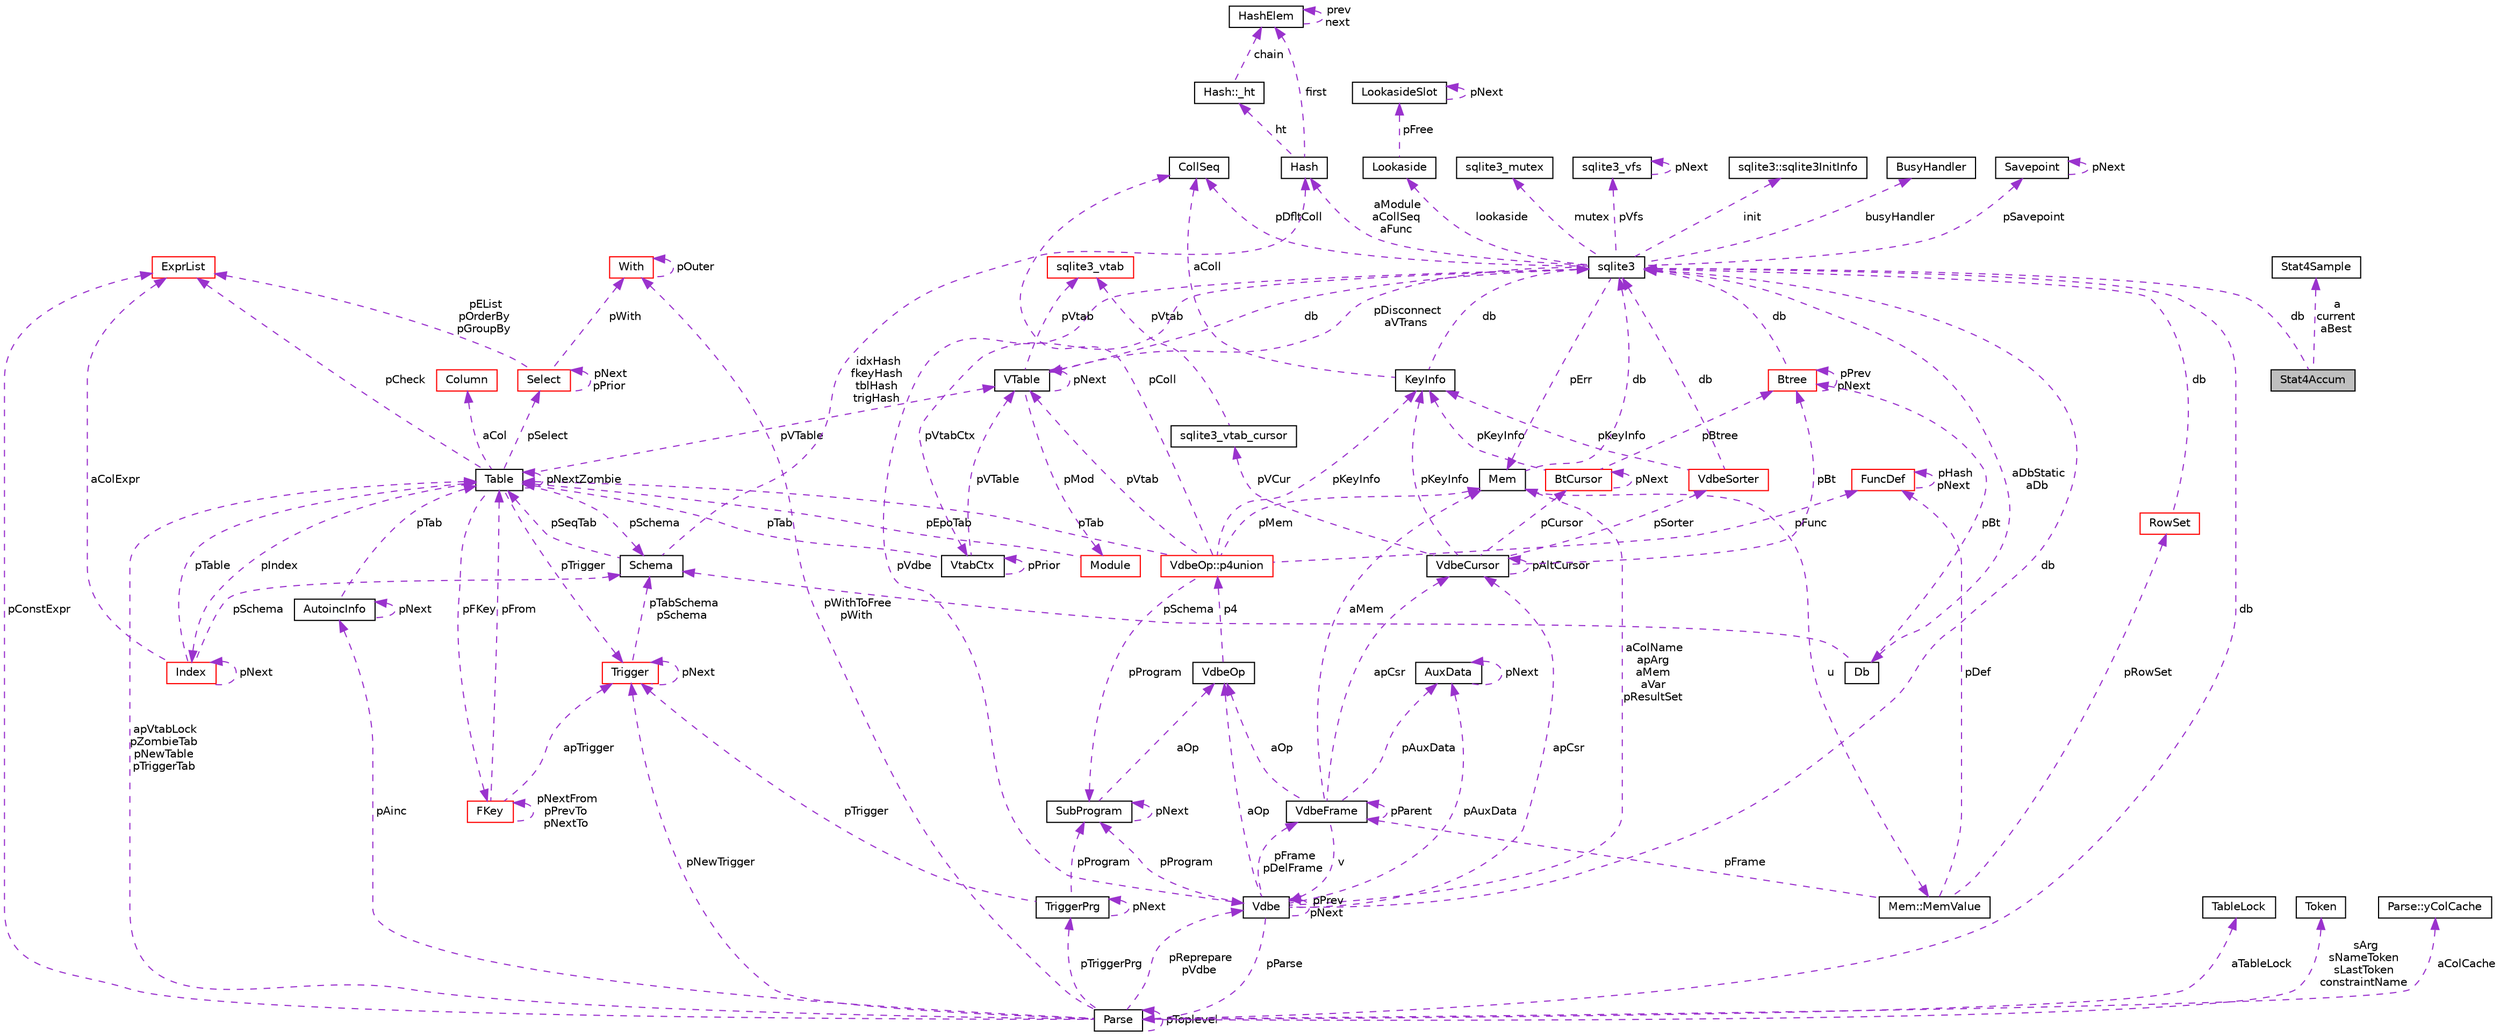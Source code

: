 digraph "Stat4Accum"
{
  edge [fontname="Helvetica",fontsize="10",labelfontname="Helvetica",labelfontsize="10"];
  node [fontname="Helvetica",fontsize="10",shape=record];
  Node1 [label="Stat4Accum",height=0.2,width=0.4,color="black", fillcolor="grey75", style="filled", fontcolor="black"];
  Node2 -> Node1 [dir="back",color="darkorchid3",fontsize="10",style="dashed",label=" db" ,fontname="Helvetica"];
  Node2 [label="sqlite3",height=0.2,width=0.4,color="black", fillcolor="white", style="filled",URL="$structsqlite3.html"];
  Node3 -> Node2 [dir="back",color="darkorchid3",fontsize="10",style="dashed",label=" pErr" ,fontname="Helvetica"];
  Node3 [label="Mem",height=0.2,width=0.4,color="black", fillcolor="white", style="filled",URL="$structMem.html"];
  Node4 -> Node3 [dir="back",color="darkorchid3",fontsize="10",style="dashed",label=" u" ,fontname="Helvetica"];
  Node4 [label="Mem::MemValue",height=0.2,width=0.4,color="black", fillcolor="white", style="filled",URL="$unionMem_1_1MemValue.html"];
  Node5 -> Node4 [dir="back",color="darkorchid3",fontsize="10",style="dashed",label=" pFrame" ,fontname="Helvetica"];
  Node5 [label="VdbeFrame",height=0.2,width=0.4,color="black", fillcolor="white", style="filled",URL="$structVdbeFrame.html"];
  Node3 -> Node5 [dir="back",color="darkorchid3",fontsize="10",style="dashed",label=" aMem" ,fontname="Helvetica"];
  Node6 -> Node5 [dir="back",color="darkorchid3",fontsize="10",style="dashed",label=" v" ,fontname="Helvetica"];
  Node6 [label="Vdbe",height=0.2,width=0.4,color="black", fillcolor="white", style="filled",URL="$structVdbe.html"];
  Node3 -> Node6 [dir="back",color="darkorchid3",fontsize="10",style="dashed",label=" aColName\napArg\naMem\naVar\npResultSet" ,fontname="Helvetica"];
  Node6 -> Node6 [dir="back",color="darkorchid3",fontsize="10",style="dashed",label=" pPrev\npNext" ,fontname="Helvetica"];
  Node2 -> Node6 [dir="back",color="darkorchid3",fontsize="10",style="dashed",label=" db" ,fontname="Helvetica"];
  Node5 -> Node6 [dir="back",color="darkorchid3",fontsize="10",style="dashed",label=" pFrame\npDelFrame" ,fontname="Helvetica"];
  Node7 -> Node6 [dir="back",color="darkorchid3",fontsize="10",style="dashed",label=" pAuxData" ,fontname="Helvetica"];
  Node7 [label="AuxData",height=0.2,width=0.4,color="black", fillcolor="white", style="filled",URL="$structAuxData.html"];
  Node7 -> Node7 [dir="back",color="darkorchid3",fontsize="10",style="dashed",label=" pNext" ,fontname="Helvetica"];
  Node8 -> Node6 [dir="back",color="darkorchid3",fontsize="10",style="dashed",label=" pProgram" ,fontname="Helvetica"];
  Node8 [label="SubProgram",height=0.2,width=0.4,color="black", fillcolor="white", style="filled",URL="$structSubProgram.html"];
  Node8 -> Node8 [dir="back",color="darkorchid3",fontsize="10",style="dashed",label=" pNext" ,fontname="Helvetica"];
  Node9 -> Node8 [dir="back",color="darkorchid3",fontsize="10",style="dashed",label=" aOp" ,fontname="Helvetica"];
  Node9 [label="VdbeOp",height=0.2,width=0.4,color="black", fillcolor="white", style="filled",URL="$structVdbeOp.html"];
  Node10 -> Node9 [dir="back",color="darkorchid3",fontsize="10",style="dashed",label=" p4" ,fontname="Helvetica"];
  Node10 [label="VdbeOp::p4union",height=0.2,width=0.4,color="red", fillcolor="white", style="filled",URL="$unionVdbeOp_1_1p4union.html"];
  Node3 -> Node10 [dir="back",color="darkorchid3",fontsize="10",style="dashed",label=" pMem" ,fontname="Helvetica"];
  Node11 -> Node10 [dir="back",color="darkorchid3",fontsize="10",style="dashed",label=" pColl" ,fontname="Helvetica"];
  Node11 [label="CollSeq",height=0.2,width=0.4,color="black", fillcolor="white", style="filled",URL="$structCollSeq.html"];
  Node12 -> Node10 [dir="back",color="darkorchid3",fontsize="10",style="dashed",label=" pVtab" ,fontname="Helvetica"];
  Node12 [label="VTable",height=0.2,width=0.4,color="black", fillcolor="white", style="filled",URL="$structVTable.html"];
  Node2 -> Node12 [dir="back",color="darkorchid3",fontsize="10",style="dashed",label=" db" ,fontname="Helvetica"];
  Node12 -> Node12 [dir="back",color="darkorchid3",fontsize="10",style="dashed",label=" pNext" ,fontname="Helvetica"];
  Node13 -> Node12 [dir="back",color="darkorchid3",fontsize="10",style="dashed",label=" pMod" ,fontname="Helvetica"];
  Node13 [label="Module",height=0.2,width=0.4,color="red", fillcolor="white", style="filled",URL="$structModule.html"];
  Node14 -> Node13 [dir="back",color="darkorchid3",fontsize="10",style="dashed",label=" pEpoTab" ,fontname="Helvetica"];
  Node14 [label="Table",height=0.2,width=0.4,color="black", fillcolor="white", style="filled",URL="$structTable.html"];
  Node15 -> Node14 [dir="back",color="darkorchid3",fontsize="10",style="dashed",label=" pSchema" ,fontname="Helvetica"];
  Node15 [label="Schema",height=0.2,width=0.4,color="black", fillcolor="white", style="filled",URL="$structSchema.html"];
  Node14 -> Node15 [dir="back",color="darkorchid3",fontsize="10",style="dashed",label=" pSeqTab" ,fontname="Helvetica"];
  Node16 -> Node15 [dir="back",color="darkorchid3",fontsize="10",style="dashed",label=" idxHash\nfkeyHash\ntblHash\ntrigHash" ,fontname="Helvetica"];
  Node16 [label="Hash",height=0.2,width=0.4,color="black", fillcolor="white", style="filled",URL="$structHash.html"];
  Node17 -> Node16 [dir="back",color="darkorchid3",fontsize="10",style="dashed",label=" ht" ,fontname="Helvetica"];
  Node17 [label="Hash::_ht",height=0.2,width=0.4,color="black", fillcolor="white", style="filled",URL="$structHash_1_1__ht.html"];
  Node18 -> Node17 [dir="back",color="darkorchid3",fontsize="10",style="dashed",label=" chain" ,fontname="Helvetica"];
  Node18 [label="HashElem",height=0.2,width=0.4,color="black", fillcolor="white", style="filled",URL="$structHashElem.html"];
  Node18 -> Node18 [dir="back",color="darkorchid3",fontsize="10",style="dashed",label=" prev\nnext" ,fontname="Helvetica"];
  Node18 -> Node16 [dir="back",color="darkorchid3",fontsize="10",style="dashed",label=" first" ,fontname="Helvetica"];
  Node19 -> Node14 [dir="back",color="darkorchid3",fontsize="10",style="dashed",label=" aCol" ,fontname="Helvetica"];
  Node19 [label="Column",height=0.2,width=0.4,color="red", fillcolor="white", style="filled",URL="$structColumn.html"];
  Node20 -> Node14 [dir="back",color="darkorchid3",fontsize="10",style="dashed",label=" pFKey" ,fontname="Helvetica"];
  Node20 [label="FKey",height=0.2,width=0.4,color="red", fillcolor="white", style="filled",URL="$structFKey.html"];
  Node20 -> Node20 [dir="back",color="darkorchid3",fontsize="10",style="dashed",label=" pNextFrom\npPrevTo\npNextTo" ,fontname="Helvetica"];
  Node14 -> Node20 [dir="back",color="darkorchid3",fontsize="10",style="dashed",label=" pFrom" ,fontname="Helvetica"];
  Node21 -> Node20 [dir="back",color="darkorchid3",fontsize="10",style="dashed",label=" apTrigger" ,fontname="Helvetica"];
  Node21 [label="Trigger",height=0.2,width=0.4,color="red", fillcolor="white", style="filled",URL="$structTrigger.html"];
  Node15 -> Node21 [dir="back",color="darkorchid3",fontsize="10",style="dashed",label=" pTabSchema\npSchema" ,fontname="Helvetica"];
  Node21 -> Node21 [dir="back",color="darkorchid3",fontsize="10",style="dashed",label=" pNext" ,fontname="Helvetica"];
  Node12 -> Node14 [dir="back",color="darkorchid3",fontsize="10",style="dashed",label=" pVTable" ,fontname="Helvetica"];
  Node14 -> Node14 [dir="back",color="darkorchid3",fontsize="10",style="dashed",label=" pNextZombie" ,fontname="Helvetica"];
  Node21 -> Node14 [dir="back",color="darkorchid3",fontsize="10",style="dashed",label=" pTrigger" ,fontname="Helvetica"];
  Node22 -> Node14 [dir="back",color="darkorchid3",fontsize="10",style="dashed",label=" pSelect" ,fontname="Helvetica"];
  Node22 [label="Select",height=0.2,width=0.4,color="red", fillcolor="white", style="filled",URL="$structSelect.html"];
  Node23 -> Node22 [dir="back",color="darkorchid3",fontsize="10",style="dashed",label=" pWith" ,fontname="Helvetica"];
  Node23 [label="With",height=0.2,width=0.4,color="red", fillcolor="white", style="filled",URL="$structWith.html"];
  Node23 -> Node23 [dir="back",color="darkorchid3",fontsize="10",style="dashed",label=" pOuter" ,fontname="Helvetica"];
  Node22 -> Node22 [dir="back",color="darkorchid3",fontsize="10",style="dashed",label=" pNext\npPrior" ,fontname="Helvetica"];
  Node24 -> Node22 [dir="back",color="darkorchid3",fontsize="10",style="dashed",label=" pEList\npOrderBy\npGroupBy" ,fontname="Helvetica"];
  Node24 [label="ExprList",height=0.2,width=0.4,color="red", fillcolor="white", style="filled",URL="$structExprList.html"];
  Node24 -> Node14 [dir="back",color="darkorchid3",fontsize="10",style="dashed",label=" pCheck" ,fontname="Helvetica"];
  Node25 -> Node14 [dir="back",color="darkorchid3",fontsize="10",style="dashed",label=" pIndex" ,fontname="Helvetica"];
  Node25 [label="Index",height=0.2,width=0.4,color="red", fillcolor="white", style="filled",URL="$structIndex.html"];
  Node15 -> Node25 [dir="back",color="darkorchid3",fontsize="10",style="dashed",label=" pSchema" ,fontname="Helvetica"];
  Node14 -> Node25 [dir="back",color="darkorchid3",fontsize="10",style="dashed",label=" pTable" ,fontname="Helvetica"];
  Node24 -> Node25 [dir="back",color="darkorchid3",fontsize="10",style="dashed",label=" aColExpr" ,fontname="Helvetica"];
  Node25 -> Node25 [dir="back",color="darkorchid3",fontsize="10",style="dashed",label=" pNext" ,fontname="Helvetica"];
  Node26 -> Node12 [dir="back",color="darkorchid3",fontsize="10",style="dashed",label=" pVtab" ,fontname="Helvetica"];
  Node26 [label="sqlite3_vtab",height=0.2,width=0.4,color="red", fillcolor="white", style="filled",URL="$structsqlite3__vtab.html"];
  Node14 -> Node10 [dir="back",color="darkorchid3",fontsize="10",style="dashed",label=" pTab" ,fontname="Helvetica"];
  Node8 -> Node10 [dir="back",color="darkorchid3",fontsize="10",style="dashed",label=" pProgram" ,fontname="Helvetica"];
  Node27 -> Node10 [dir="back",color="darkorchid3",fontsize="10",style="dashed",label=" pKeyInfo" ,fontname="Helvetica"];
  Node27 [label="KeyInfo",height=0.2,width=0.4,color="black", fillcolor="white", style="filled",URL="$structKeyInfo.html"];
  Node2 -> Node27 [dir="back",color="darkorchid3",fontsize="10",style="dashed",label=" db" ,fontname="Helvetica"];
  Node11 -> Node27 [dir="back",color="darkorchid3",fontsize="10",style="dashed",label=" aColl" ,fontname="Helvetica"];
  Node28 -> Node10 [dir="back",color="darkorchid3",fontsize="10",style="dashed",label=" pFunc" ,fontname="Helvetica"];
  Node28 [label="FuncDef",height=0.2,width=0.4,color="red", fillcolor="white", style="filled",URL="$structFuncDef.html"];
  Node28 -> Node28 [dir="back",color="darkorchid3",fontsize="10",style="dashed",label=" pHash\npNext" ,fontname="Helvetica"];
  Node29 -> Node6 [dir="back",color="darkorchid3",fontsize="10",style="dashed",label=" apCsr" ,fontname="Helvetica"];
  Node29 [label="VdbeCursor",height=0.2,width=0.4,color="black", fillcolor="white", style="filled",URL="$structVdbeCursor.html"];
  Node30 -> Node29 [dir="back",color="darkorchid3",fontsize="10",style="dashed",label=" pCursor" ,fontname="Helvetica"];
  Node30 [label="BtCursor",height=0.2,width=0.4,color="red", fillcolor="white", style="filled",URL="$structBtCursor.html"];
  Node30 -> Node30 [dir="back",color="darkorchid3",fontsize="10",style="dashed",label=" pNext" ,fontname="Helvetica"];
  Node27 -> Node30 [dir="back",color="darkorchid3",fontsize="10",style="dashed",label=" pKeyInfo" ,fontname="Helvetica"];
  Node31 -> Node30 [dir="back",color="darkorchid3",fontsize="10",style="dashed",label=" pBtree" ,fontname="Helvetica"];
  Node31 [label="Btree",height=0.2,width=0.4,color="red", fillcolor="white", style="filled",URL="$structBtree.html"];
  Node2 -> Node31 [dir="back",color="darkorchid3",fontsize="10",style="dashed",label=" db" ,fontname="Helvetica"];
  Node31 -> Node31 [dir="back",color="darkorchid3",fontsize="10",style="dashed",label=" pPrev\npNext" ,fontname="Helvetica"];
  Node32 -> Node29 [dir="back",color="darkorchid3",fontsize="10",style="dashed",label=" pVCur" ,fontname="Helvetica"];
  Node32 [label="sqlite3_vtab_cursor",height=0.2,width=0.4,color="black", fillcolor="white", style="filled",URL="$structsqlite3__vtab__cursor.html"];
  Node26 -> Node32 [dir="back",color="darkorchid3",fontsize="10",style="dashed",label=" pVtab" ,fontname="Helvetica"];
  Node29 -> Node29 [dir="back",color="darkorchid3",fontsize="10",style="dashed",label=" pAltCursor" ,fontname="Helvetica"];
  Node27 -> Node29 [dir="back",color="darkorchid3",fontsize="10",style="dashed",label=" pKeyInfo" ,fontname="Helvetica"];
  Node31 -> Node29 [dir="back",color="darkorchid3",fontsize="10",style="dashed",label=" pBt" ,fontname="Helvetica"];
  Node33 -> Node29 [dir="back",color="darkorchid3",fontsize="10",style="dashed",label=" pSorter" ,fontname="Helvetica"];
  Node33 [label="VdbeSorter",height=0.2,width=0.4,color="red", fillcolor="white", style="filled",URL="$structVdbeSorter.html"];
  Node2 -> Node33 [dir="back",color="darkorchid3",fontsize="10",style="dashed",label=" db" ,fontname="Helvetica"];
  Node27 -> Node33 [dir="back",color="darkorchid3",fontsize="10",style="dashed",label=" pKeyInfo" ,fontname="Helvetica"];
  Node34 -> Node6 [dir="back",color="darkorchid3",fontsize="10",style="dashed",label=" pParse" ,fontname="Helvetica"];
  Node34 [label="Parse",height=0.2,width=0.4,color="black", fillcolor="white", style="filled",URL="$structParse.html"];
  Node6 -> Node34 [dir="back",color="darkorchid3",fontsize="10",style="dashed",label=" pReprepare\npVdbe" ,fontname="Helvetica"];
  Node2 -> Node34 [dir="back",color="darkorchid3",fontsize="10",style="dashed",label=" db" ,fontname="Helvetica"];
  Node35 -> Node34 [dir="back",color="darkorchid3",fontsize="10",style="dashed",label=" aTableLock" ,fontname="Helvetica"];
  Node35 [label="TableLock",height=0.2,width=0.4,color="black", fillcolor="white", style="filled",URL="$structTableLock.html"];
  Node36 -> Node34 [dir="back",color="darkorchid3",fontsize="10",style="dashed",label=" sArg\nsNameToken\nsLastToken\nconstraintName" ,fontname="Helvetica"];
  Node36 [label="Token",height=0.2,width=0.4,color="black", fillcolor="white", style="filled",URL="$structToken.html"];
  Node23 -> Node34 [dir="back",color="darkorchid3",fontsize="10",style="dashed",label=" pWithToFree\npWith" ,fontname="Helvetica"];
  Node37 -> Node34 [dir="back",color="darkorchid3",fontsize="10",style="dashed",label=" aColCache" ,fontname="Helvetica"];
  Node37 [label="Parse::yColCache",height=0.2,width=0.4,color="black", fillcolor="white", style="filled",URL="$structParse_1_1yColCache.html"];
  Node14 -> Node34 [dir="back",color="darkorchid3",fontsize="10",style="dashed",label=" apVtabLock\npZombieTab\npNewTable\npTriggerTab" ,fontname="Helvetica"];
  Node21 -> Node34 [dir="back",color="darkorchid3",fontsize="10",style="dashed",label=" pNewTrigger" ,fontname="Helvetica"];
  Node38 -> Node34 [dir="back",color="darkorchid3",fontsize="10",style="dashed",label=" pTriggerPrg" ,fontname="Helvetica"];
  Node38 [label="TriggerPrg",height=0.2,width=0.4,color="black", fillcolor="white", style="filled",URL="$structTriggerPrg.html"];
  Node8 -> Node38 [dir="back",color="darkorchid3",fontsize="10",style="dashed",label=" pProgram" ,fontname="Helvetica"];
  Node21 -> Node38 [dir="back",color="darkorchid3",fontsize="10",style="dashed",label=" pTrigger" ,fontname="Helvetica"];
  Node38 -> Node38 [dir="back",color="darkorchid3",fontsize="10",style="dashed",label=" pNext" ,fontname="Helvetica"];
  Node39 -> Node34 [dir="back",color="darkorchid3",fontsize="10",style="dashed",label=" pAinc" ,fontname="Helvetica"];
  Node39 [label="AutoincInfo",height=0.2,width=0.4,color="black", fillcolor="white", style="filled",URL="$structAutoincInfo.html"];
  Node14 -> Node39 [dir="back",color="darkorchid3",fontsize="10",style="dashed",label=" pTab" ,fontname="Helvetica"];
  Node39 -> Node39 [dir="back",color="darkorchid3",fontsize="10",style="dashed",label=" pNext" ,fontname="Helvetica"];
  Node24 -> Node34 [dir="back",color="darkorchid3",fontsize="10",style="dashed",label=" pConstExpr" ,fontname="Helvetica"];
  Node34 -> Node34 [dir="back",color="darkorchid3",fontsize="10",style="dashed",label=" pToplevel" ,fontname="Helvetica"];
  Node9 -> Node6 [dir="back",color="darkorchid3",fontsize="10",style="dashed",label=" aOp" ,fontname="Helvetica"];
  Node5 -> Node5 [dir="back",color="darkorchid3",fontsize="10",style="dashed",label=" pParent" ,fontname="Helvetica"];
  Node7 -> Node5 [dir="back",color="darkorchid3",fontsize="10",style="dashed",label=" pAuxData" ,fontname="Helvetica"];
  Node29 -> Node5 [dir="back",color="darkorchid3",fontsize="10",style="dashed",label=" apCsr" ,fontname="Helvetica"];
  Node9 -> Node5 [dir="back",color="darkorchid3",fontsize="10",style="dashed",label=" aOp" ,fontname="Helvetica"];
  Node40 -> Node4 [dir="back",color="darkorchid3",fontsize="10",style="dashed",label=" pRowSet" ,fontname="Helvetica"];
  Node40 [label="RowSet",height=0.2,width=0.4,color="red", fillcolor="white", style="filled",URL="$structRowSet.html"];
  Node2 -> Node40 [dir="back",color="darkorchid3",fontsize="10",style="dashed",label=" db" ,fontname="Helvetica"];
  Node28 -> Node4 [dir="back",color="darkorchid3",fontsize="10",style="dashed",label=" pDef" ,fontname="Helvetica"];
  Node2 -> Node3 [dir="back",color="darkorchid3",fontsize="10",style="dashed",label=" db" ,fontname="Helvetica"];
  Node6 -> Node2 [dir="back",color="darkorchid3",fontsize="10",style="dashed",label=" pVdbe" ,fontname="Helvetica"];
  Node41 -> Node2 [dir="back",color="darkorchid3",fontsize="10",style="dashed",label=" pSavepoint" ,fontname="Helvetica"];
  Node41 [label="Savepoint",height=0.2,width=0.4,color="black", fillcolor="white", style="filled",URL="$structSavepoint.html"];
  Node41 -> Node41 [dir="back",color="darkorchid3",fontsize="10",style="dashed",label=" pNext" ,fontname="Helvetica"];
  Node42 -> Node2 [dir="back",color="darkorchid3",fontsize="10",style="dashed",label=" lookaside" ,fontname="Helvetica"];
  Node42 [label="Lookaside",height=0.2,width=0.4,color="black", fillcolor="white", style="filled",URL="$structLookaside.html"];
  Node43 -> Node42 [dir="back",color="darkorchid3",fontsize="10",style="dashed",label=" pFree" ,fontname="Helvetica"];
  Node43 [label="LookasideSlot",height=0.2,width=0.4,color="black", fillcolor="white", style="filled",URL="$structLookasideSlot.html"];
  Node43 -> Node43 [dir="back",color="darkorchid3",fontsize="10",style="dashed",label=" pNext" ,fontname="Helvetica"];
  Node44 -> Node2 [dir="back",color="darkorchid3",fontsize="10",style="dashed",label=" mutex" ,fontname="Helvetica"];
  Node44 [label="sqlite3_mutex",height=0.2,width=0.4,color="black", fillcolor="white", style="filled",URL="$structsqlite3__mutex.html"];
  Node45 -> Node2 [dir="back",color="darkorchid3",fontsize="10",style="dashed",label=" pVfs" ,fontname="Helvetica"];
  Node45 [label="sqlite3_vfs",height=0.2,width=0.4,color="black", fillcolor="white", style="filled",URL="$structsqlite3__vfs.html"];
  Node45 -> Node45 [dir="back",color="darkorchid3",fontsize="10",style="dashed",label=" pNext" ,fontname="Helvetica"];
  Node46 -> Node2 [dir="back",color="darkorchid3",fontsize="10",style="dashed",label=" init" ,fontname="Helvetica"];
  Node46 [label="sqlite3::sqlite3InitInfo",height=0.2,width=0.4,color="black", fillcolor="white", style="filled",URL="$structsqlite3_1_1sqlite3InitInfo.html"];
  Node47 -> Node2 [dir="back",color="darkorchid3",fontsize="10",style="dashed",label=" busyHandler" ,fontname="Helvetica"];
  Node47 [label="BusyHandler",height=0.2,width=0.4,color="black", fillcolor="white", style="filled",URL="$structBusyHandler.html"];
  Node48 -> Node2 [dir="back",color="darkorchid3",fontsize="10",style="dashed",label=" pVtabCtx" ,fontname="Helvetica"];
  Node48 [label="VtabCtx",height=0.2,width=0.4,color="black", fillcolor="white", style="filled",URL="$structVtabCtx.html"];
  Node48 -> Node48 [dir="back",color="darkorchid3",fontsize="10",style="dashed",label=" pPrior" ,fontname="Helvetica"];
  Node12 -> Node48 [dir="back",color="darkorchid3",fontsize="10",style="dashed",label=" pVTable" ,fontname="Helvetica"];
  Node14 -> Node48 [dir="back",color="darkorchid3",fontsize="10",style="dashed",label=" pTab" ,fontname="Helvetica"];
  Node11 -> Node2 [dir="back",color="darkorchid3",fontsize="10",style="dashed",label=" pDfltColl" ,fontname="Helvetica"];
  Node12 -> Node2 [dir="back",color="darkorchid3",fontsize="10",style="dashed",label=" pDisconnect\naVTrans" ,fontname="Helvetica"];
  Node49 -> Node2 [dir="back",color="darkorchid3",fontsize="10",style="dashed",label=" aDbStatic\naDb" ,fontname="Helvetica"];
  Node49 [label="Db",height=0.2,width=0.4,color="black", fillcolor="white", style="filled",URL="$structDb.html"];
  Node15 -> Node49 [dir="back",color="darkorchid3",fontsize="10",style="dashed",label=" pSchema" ,fontname="Helvetica"];
  Node31 -> Node49 [dir="back",color="darkorchid3",fontsize="10",style="dashed",label=" pBt" ,fontname="Helvetica"];
  Node16 -> Node2 [dir="back",color="darkorchid3",fontsize="10",style="dashed",label=" aModule\naCollSeq\naFunc" ,fontname="Helvetica"];
  Node50 -> Node1 [dir="back",color="darkorchid3",fontsize="10",style="dashed",label=" a\ncurrent\naBest" ,fontname="Helvetica"];
  Node50 [label="Stat4Sample",height=0.2,width=0.4,color="black", fillcolor="white", style="filled",URL="$structStat4Sample.html"];
}

